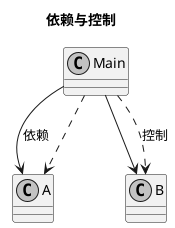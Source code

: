 @startuml 
skinparam monochrome true
title 依赖与控制
Main --> A : 依赖
Main --> B


Main ..> A 
Main ..> B : 控制
@enduml
